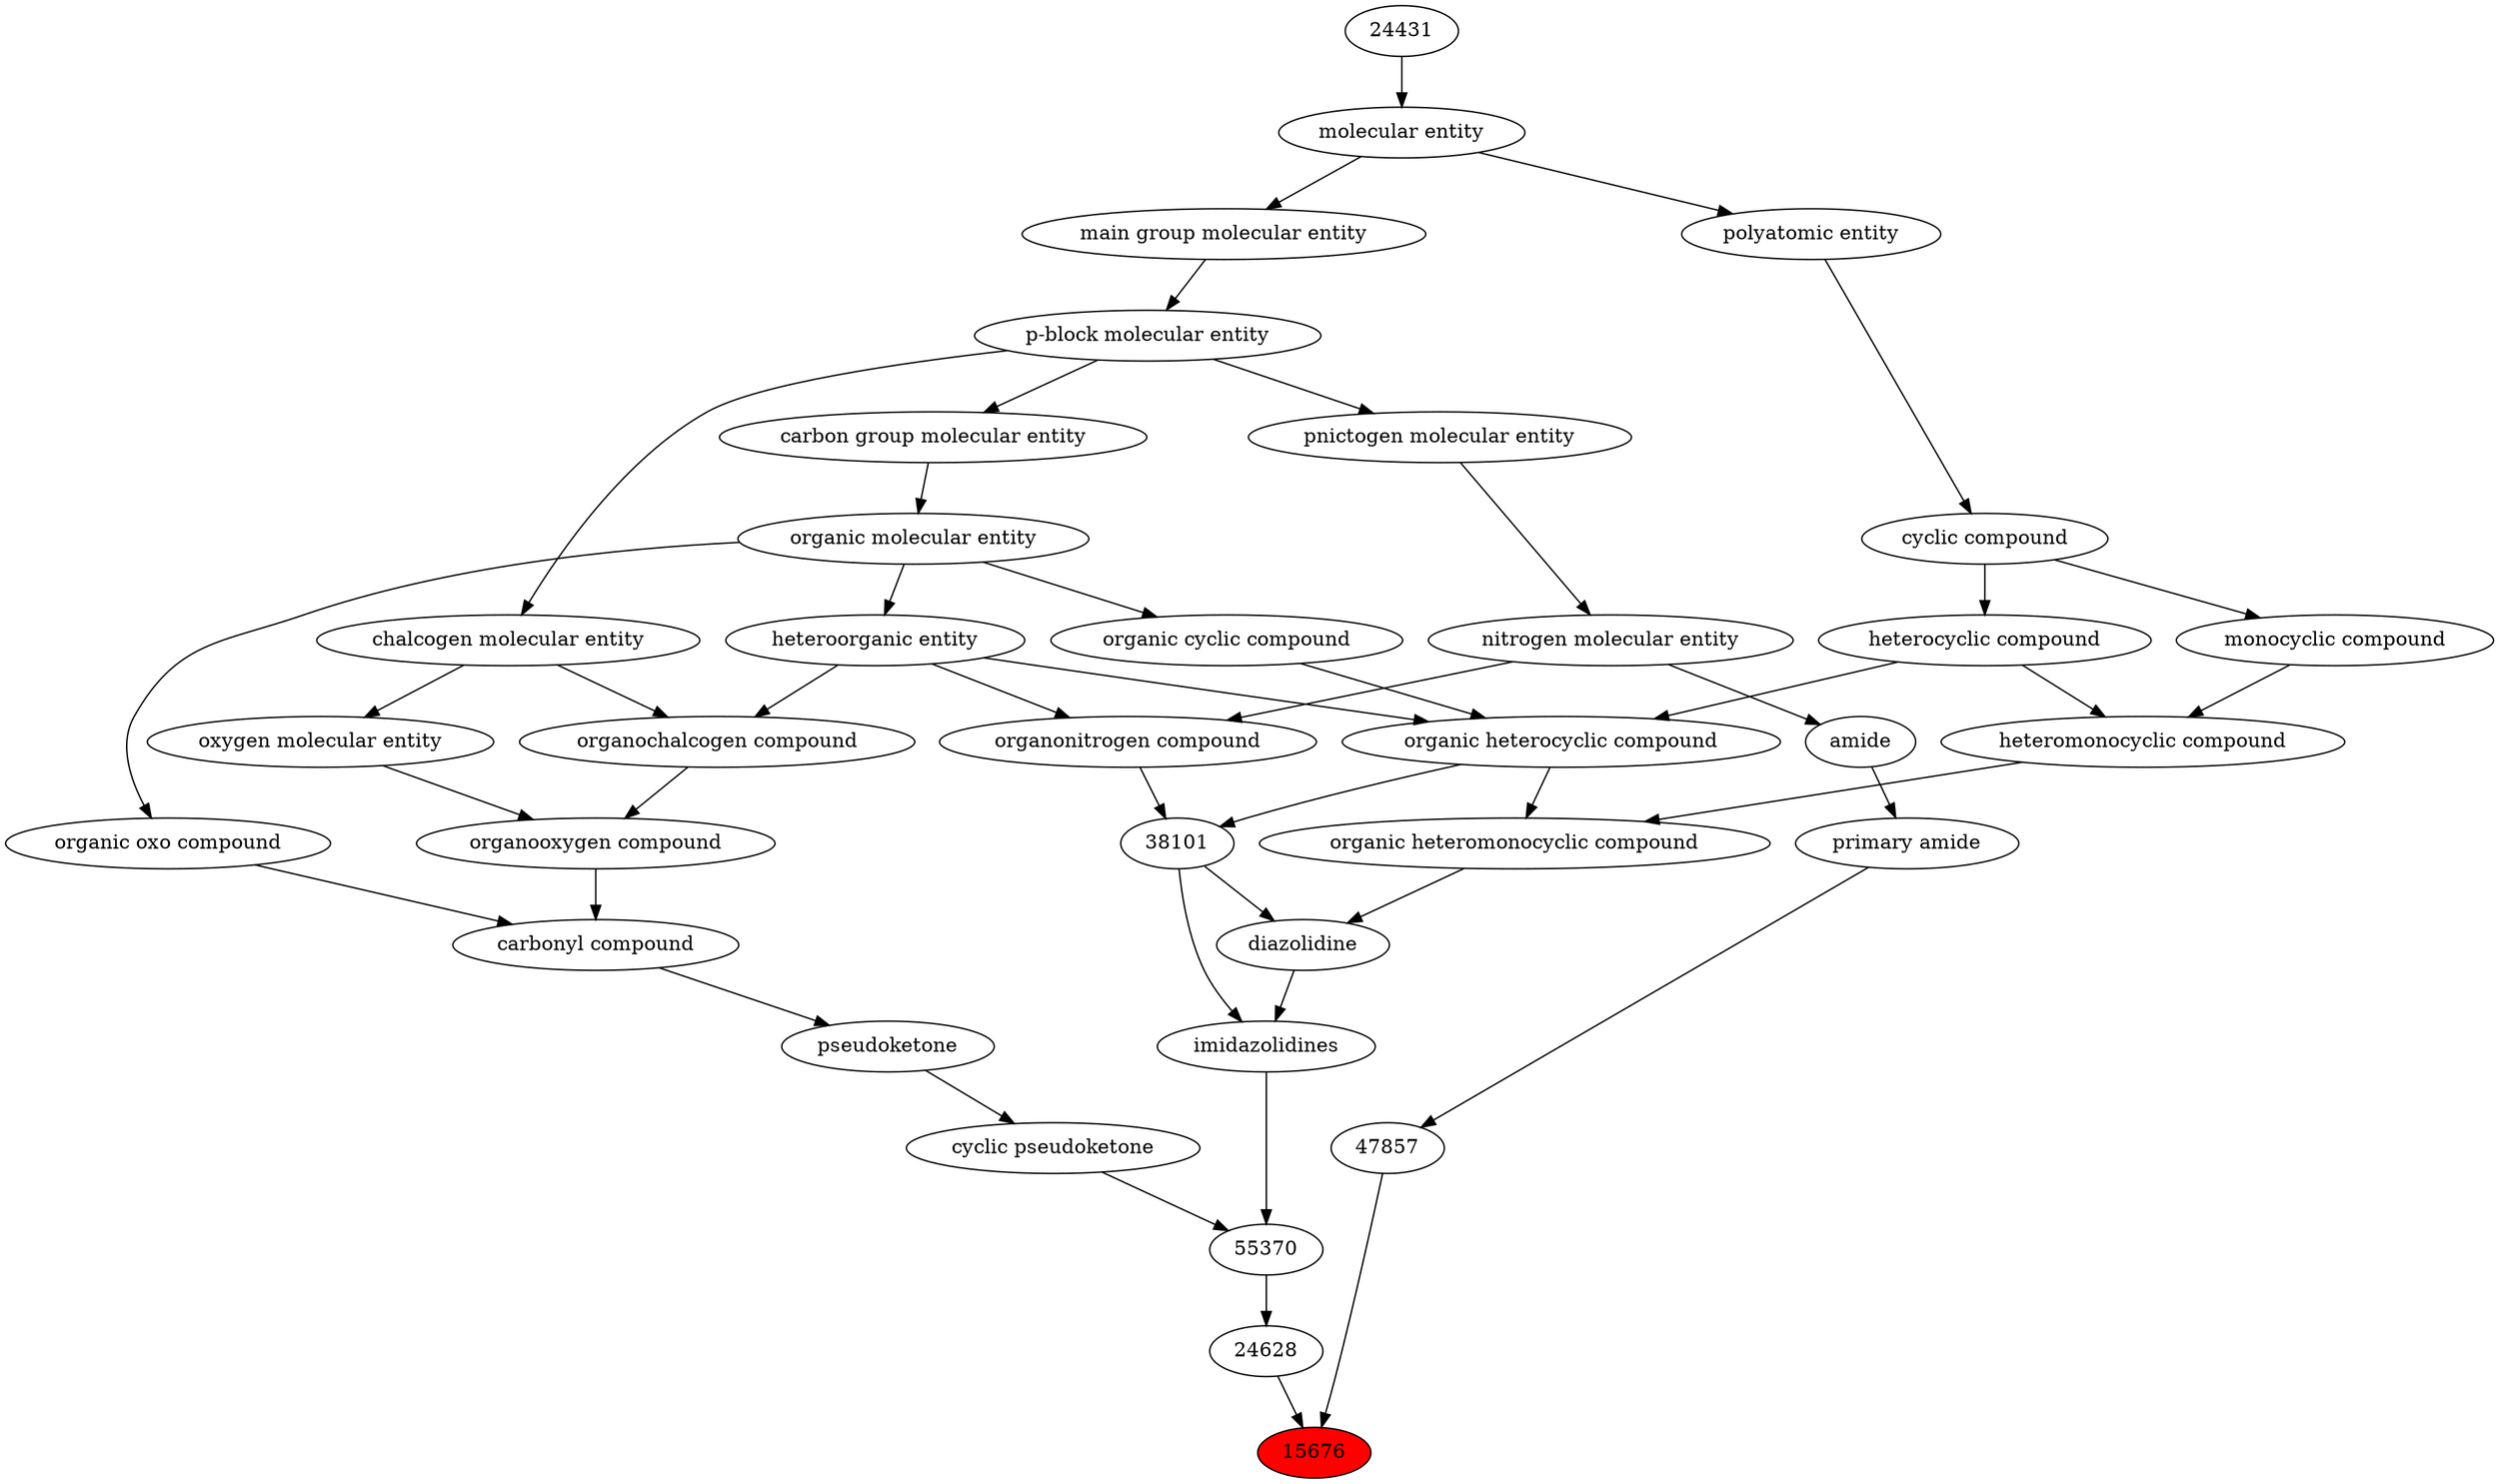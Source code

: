 digraph tree{ 
15676 [label="15676" fillcolor=red style=filled]
47857 -> 15676
24628 -> 15676
47857 [label="47857"]
33256 -> 47857
24628 [label="24628"]
55370 -> 24628
33256 [label="primary amide"]
32988 -> 33256
55370 [label="55370"]
38261 -> 55370
36588 -> 55370
32988 [label="amide"]
51143 -> 32988
38261 [label="imidazolidines"]
38304 -> 38261
38101 -> 38261
36588 [label="cyclic pseudoketone"]
36585 -> 36588
51143 [label="nitrogen molecular entity"]
33302 -> 51143
38304 [label="diazolidine"]
25693 -> 38304
38101 -> 38304
38101 [label="38101"]
24532 -> 38101
35352 -> 38101
36585 [label="pseudoketone"]
36586 -> 36585
33302 [label="pnictogen molecular entity"]
33675 -> 33302
25693 [label="organic heteromonocyclic compound"]
33670 -> 25693
24532 -> 25693
24532 [label="organic heterocyclic compound"]
33285 -> 24532
33832 -> 24532
5686 -> 24532
35352 [label="organonitrogen compound"]
51143 -> 35352
33285 -> 35352
36586 [label="carbonyl compound"]
36587 -> 36586
36963 -> 36586
33675 [label="p-block molecular entity"]
33579 -> 33675
33670 [label="heteromonocyclic compound"]
5686 -> 33670
33661 -> 33670
33285 [label="heteroorganic entity"]
50860 -> 33285
33832 [label="organic cyclic compound"]
50860 -> 33832
5686 [label="heterocyclic compound"]
33595 -> 5686
36587 [label="organic oxo compound"]
50860 -> 36587
36963 [label="organooxygen compound"]
36962 -> 36963
25806 -> 36963
33579 [label="main group molecular entity"]
23367 -> 33579
33661 [label="monocyclic compound"]
33595 -> 33661
50860 [label="organic molecular entity"]
33582 -> 50860
33595 [label="cyclic compound"]
36357 -> 33595
36962 [label="organochalcogen compound"]
33285 -> 36962
33304 -> 36962
25806 [label="oxygen molecular entity"]
33304 -> 25806
23367 [label="molecular entity"]
24431 -> 23367
33582 [label="carbon group molecular entity"]
33675 -> 33582
36357 [label="polyatomic entity"]
23367 -> 36357
33304 [label="chalcogen molecular entity"]
33675 -> 33304
24431 [label="24431"]
}